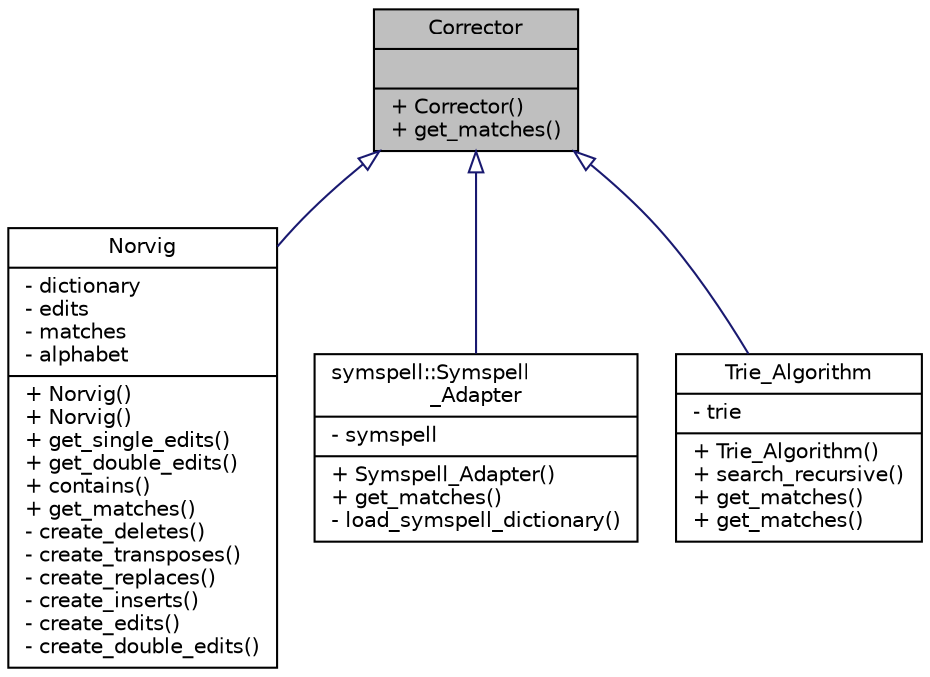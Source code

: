 digraph "Corrector"
{
 // LATEX_PDF_SIZE
  edge [fontname="Helvetica",fontsize="10",labelfontname="Helvetica",labelfontsize="10"];
  node [fontname="Helvetica",fontsize="10",shape=record];
  Node0 [label="{Corrector\n||+ Corrector()\l+ get_matches()\l}",height=0.2,width=0.4,color="black", fillcolor="grey75", style="filled", fontcolor="black",tooltip="Provides a base for correction algorithms."];
  Node0 -> Node1 [dir="back",color="midnightblue",fontsize="10",style="solid",arrowtail="onormal",fontname="Helvetica"];
  Node1 [label="{Norvig\n|- dictionary\l- edits\l- matches\l- alphabet\l|+ Norvig()\l+ Norvig()\l+ get_single_edits()\l+ get_double_edits()\l+ contains()\l+ get_matches()\l- create_deletes()\l- create_transposes()\l- create_replaces()\l- create_inserts()\l- create_edits()\l- create_double_edits()\l}",height=0.2,width=0.4,color="black", fillcolor="white", style="filled",URL="$class_norvig.html",tooltip="Declaration of methods and structures needed to perform word correction using Norvig algorithm."];
  Node0 -> Node2 [dir="back",color="midnightblue",fontsize="10",style="solid",arrowtail="onormal",fontname="Helvetica"];
  Node2 [label="{symspell::Symspell\l_Adapter\n|- symspell\l|+ Symspell_Adapter()\l+ get_matches()\l- load_symspell_dictionary()\l}",height=0.2,width=0.4,color="black", fillcolor="white", style="filled",URL="$classsymspell_1_1_symspell___adapter.html",tooltip="Interface to SymSpell class. Adaptation includes dictionary loading and passing word for correction p..."];
  Node0 -> Node3 [dir="back",color="midnightblue",fontsize="10",style="solid",arrowtail="onormal",fontname="Helvetica"];
  Node3 [label="{Trie_Algorithm\n|- trie\l|+ Trie_Algorithm()\l+ search_recursive()\l+ get_matches()\l+ get_matches()\l}",height=0.2,width=0.4,color="black", fillcolor="white", style="filled",URL="$class_trie___algorithm.html",tooltip="Defines an algorithm for searching best matches for a word using Trie structure."];
}

